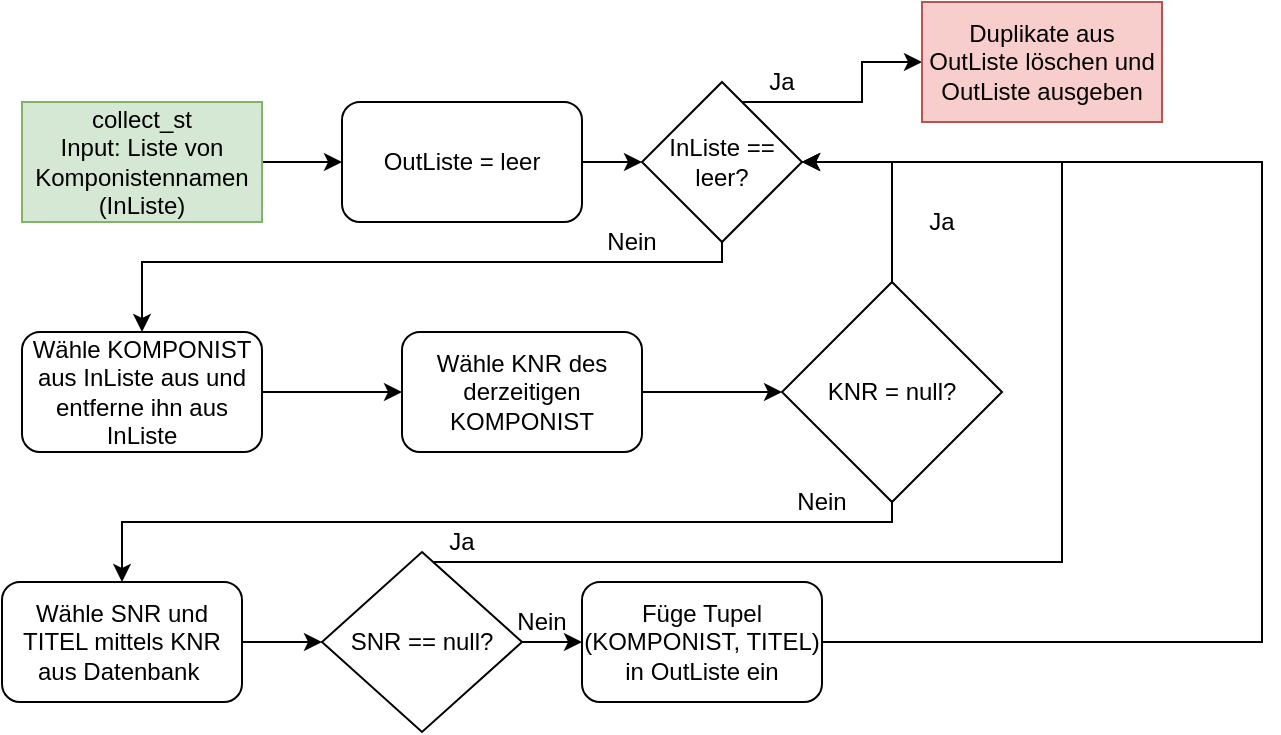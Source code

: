 <mxfile version="12.9.3" type="device"><diagram id="GMXV4zYRh0G-gZDLU1M5" name="Page-1"><mxGraphModel dx="1185" dy="685" grid="1" gridSize="10" guides="1" tooltips="1" connect="1" arrows="1" fold="1" page="1" pageScale="1" pageWidth="850" pageHeight="1100" math="0" shadow="0"><root><mxCell id="0"/><mxCell id="1" parent="0"/><mxCell id="Aa73X8T1orVyGJ-viKTt-3" style="edgeStyle=orthogonalEdgeStyle;rounded=0;orthogonalLoop=1;jettySize=auto;html=1;" edge="1" parent="1" source="Aa73X8T1orVyGJ-viKTt-1" target="Aa73X8T1orVyGJ-viKTt-2"><mxGeometry relative="1" as="geometry"/></mxCell><mxCell id="Aa73X8T1orVyGJ-viKTt-1" value="collect_st&lt;br&gt;Input: Liste von Komponistennamen (InListe)" style="rounded=0;whiteSpace=wrap;html=1;fillColor=#d5e8d4;strokeColor=#82b366;" vertex="1" parent="1"><mxGeometry x="100" y="60" width="120" height="60" as="geometry"/></mxCell><mxCell id="Aa73X8T1orVyGJ-viKTt-5" style="edgeStyle=orthogonalEdgeStyle;rounded=0;orthogonalLoop=1;jettySize=auto;html=1;" edge="1" parent="1" source="Aa73X8T1orVyGJ-viKTt-2" target="Aa73X8T1orVyGJ-viKTt-4"><mxGeometry relative="1" as="geometry"/></mxCell><mxCell id="Aa73X8T1orVyGJ-viKTt-2" value="OutListe = leer" style="rounded=1;whiteSpace=wrap;html=1;" vertex="1" parent="1"><mxGeometry x="260" y="60" width="120" height="60" as="geometry"/></mxCell><mxCell id="Aa73X8T1orVyGJ-viKTt-8" style="edgeStyle=orthogonalEdgeStyle;rounded=0;orthogonalLoop=1;jettySize=auto;html=1;" edge="1" parent="1" source="Aa73X8T1orVyGJ-viKTt-4" target="Aa73X8T1orVyGJ-viKTt-7"><mxGeometry relative="1" as="geometry"><Array as="points"><mxPoint x="450" y="140"/><mxPoint x="160" y="140"/></Array></mxGeometry></mxCell><mxCell id="Aa73X8T1orVyGJ-viKTt-35" style="edgeStyle=orthogonalEdgeStyle;rounded=0;orthogonalLoop=1;jettySize=auto;html=1;entryX=0;entryY=0.5;entryDx=0;entryDy=0;" edge="1" parent="1" source="Aa73X8T1orVyGJ-viKTt-4" target="Aa73X8T1orVyGJ-viKTt-34"><mxGeometry relative="1" as="geometry"><Array as="points"><mxPoint x="520" y="60"/><mxPoint x="520" y="40"/></Array></mxGeometry></mxCell><mxCell id="Aa73X8T1orVyGJ-viKTt-4" value="InListe == leer?" style="rhombus;whiteSpace=wrap;html=1;" vertex="1" parent="1"><mxGeometry x="410" y="50" width="80" height="80" as="geometry"/></mxCell><mxCell id="Aa73X8T1orVyGJ-viKTt-12" style="edgeStyle=orthogonalEdgeStyle;rounded=0;orthogonalLoop=1;jettySize=auto;html=1;entryX=0;entryY=0.5;entryDx=0;entryDy=0;" edge="1" parent="1" source="Aa73X8T1orVyGJ-viKTt-7" target="Aa73X8T1orVyGJ-viKTt-14"><mxGeometry relative="1" as="geometry"><mxPoint x="290" y="190" as="targetPoint"/><Array as="points"/></mxGeometry></mxCell><mxCell id="Aa73X8T1orVyGJ-viKTt-7" value="Wähle KOMPONIST aus InListe aus und entferne ihn aus InListe" style="rounded=1;whiteSpace=wrap;html=1;" vertex="1" parent="1"><mxGeometry x="100" y="175" width="120" height="60" as="geometry"/></mxCell><mxCell id="Aa73X8T1orVyGJ-viKTt-16" style="edgeStyle=orthogonalEdgeStyle;rounded=0;orthogonalLoop=1;jettySize=auto;html=1;entryX=1;entryY=0.5;entryDx=0;entryDy=0;" edge="1" parent="1" source="Aa73X8T1orVyGJ-viKTt-13" target="Aa73X8T1orVyGJ-viKTt-4"><mxGeometry relative="1" as="geometry"/></mxCell><mxCell id="Aa73X8T1orVyGJ-viKTt-20" style="edgeStyle=orthogonalEdgeStyle;rounded=0;orthogonalLoop=1;jettySize=auto;html=1;" edge="1" parent="1" source="Aa73X8T1orVyGJ-viKTt-13" target="Aa73X8T1orVyGJ-viKTt-19"><mxGeometry relative="1" as="geometry"><Array as="points"><mxPoint x="535" y="270"/><mxPoint x="150" y="270"/></Array></mxGeometry></mxCell><mxCell id="Aa73X8T1orVyGJ-viKTt-13" value="KNR = null?" style="rhombus;whiteSpace=wrap;html=1;" vertex="1" parent="1"><mxGeometry x="480" y="150" width="110" height="110" as="geometry"/></mxCell><mxCell id="Aa73X8T1orVyGJ-viKTt-15" style="edgeStyle=orthogonalEdgeStyle;rounded=0;orthogonalLoop=1;jettySize=auto;html=1;entryX=0;entryY=0.5;entryDx=0;entryDy=0;" edge="1" parent="1" source="Aa73X8T1orVyGJ-viKTt-14" target="Aa73X8T1orVyGJ-viKTt-13"><mxGeometry relative="1" as="geometry"/></mxCell><mxCell id="Aa73X8T1orVyGJ-viKTt-14" value="Wähle KNR des derzeitigen KOMPONIST" style="rounded=1;whiteSpace=wrap;html=1;" vertex="1" parent="1"><mxGeometry x="290" y="175" width="120" height="60" as="geometry"/></mxCell><mxCell id="Aa73X8T1orVyGJ-viKTt-22" style="edgeStyle=orthogonalEdgeStyle;rounded=0;orthogonalLoop=1;jettySize=auto;html=1;" edge="1" parent="1" source="Aa73X8T1orVyGJ-viKTt-19" target="Aa73X8T1orVyGJ-viKTt-21"><mxGeometry relative="1" as="geometry"/></mxCell><mxCell id="Aa73X8T1orVyGJ-viKTt-19" value="Wähle SNR und TITEL mittels KNR aus Datenbank&amp;nbsp;" style="rounded=1;whiteSpace=wrap;html=1;" vertex="1" parent="1"><mxGeometry x="90" y="300" width="120" height="60" as="geometry"/></mxCell><mxCell id="Aa73X8T1orVyGJ-viKTt-24" style="edgeStyle=orthogonalEdgeStyle;rounded=0;orthogonalLoop=1;jettySize=auto;html=1;" edge="1" parent="1" source="Aa73X8T1orVyGJ-viKTt-21" target="Aa73X8T1orVyGJ-viKTt-23"><mxGeometry relative="1" as="geometry"/></mxCell><mxCell id="Aa73X8T1orVyGJ-viKTt-27" style="edgeStyle=orthogonalEdgeStyle;rounded=0;orthogonalLoop=1;jettySize=auto;html=1;entryX=1;entryY=0.5;entryDx=0;entryDy=0;" edge="1" parent="1" source="Aa73X8T1orVyGJ-viKTt-21" target="Aa73X8T1orVyGJ-viKTt-4"><mxGeometry relative="1" as="geometry"><Array as="points"><mxPoint x="620" y="290"/><mxPoint x="620" y="90"/></Array></mxGeometry></mxCell><mxCell id="Aa73X8T1orVyGJ-viKTt-21" value="SNR == null?" style="rhombus;whiteSpace=wrap;html=1;" vertex="1" parent="1"><mxGeometry x="250" y="285" width="100" height="90" as="geometry"/></mxCell><mxCell id="Aa73X8T1orVyGJ-viKTt-25" style="edgeStyle=orthogonalEdgeStyle;rounded=0;orthogonalLoop=1;jettySize=auto;html=1;entryX=1;entryY=0.5;entryDx=0;entryDy=0;" edge="1" parent="1" source="Aa73X8T1orVyGJ-viKTt-23" target="Aa73X8T1orVyGJ-viKTt-4"><mxGeometry relative="1" as="geometry"><Array as="points"><mxPoint x="720" y="330"/><mxPoint x="720" y="90"/></Array></mxGeometry></mxCell><mxCell id="Aa73X8T1orVyGJ-viKTt-23" value="Füge Tupel (KOMPONIST, TITEL) in OutListe ein" style="rounded=1;whiteSpace=wrap;html=1;" vertex="1" parent="1"><mxGeometry x="380" y="300" width="120" height="60" as="geometry"/></mxCell><mxCell id="Aa73X8T1orVyGJ-viKTt-28" value="Ja" style="text;html=1;strokeColor=none;fillColor=none;align=center;verticalAlign=middle;whiteSpace=wrap;rounded=0;" vertex="1" parent="1"><mxGeometry x="300" y="270" width="40" height="20" as="geometry"/></mxCell><mxCell id="Aa73X8T1orVyGJ-viKTt-30" value="Nein" style="text;html=1;strokeColor=none;fillColor=none;align=center;verticalAlign=middle;whiteSpace=wrap;rounded=0;" vertex="1" parent="1"><mxGeometry x="340" y="310" width="40" height="20" as="geometry"/></mxCell><mxCell id="Aa73X8T1orVyGJ-viKTt-31" value="Nein" style="text;html=1;strokeColor=none;fillColor=none;align=center;verticalAlign=middle;whiteSpace=wrap;rounded=0;" vertex="1" parent="1"><mxGeometry x="480" y="250" width="40" height="20" as="geometry"/></mxCell><mxCell id="Aa73X8T1orVyGJ-viKTt-32" value="Ja" style="text;html=1;strokeColor=none;fillColor=none;align=center;verticalAlign=middle;whiteSpace=wrap;rounded=0;" vertex="1" parent="1"><mxGeometry x="540" y="110" width="40" height="20" as="geometry"/></mxCell><mxCell id="Aa73X8T1orVyGJ-viKTt-33" value="Nein" style="text;html=1;strokeColor=none;fillColor=none;align=center;verticalAlign=middle;whiteSpace=wrap;rounded=0;" vertex="1" parent="1"><mxGeometry x="385" y="120" width="40" height="20" as="geometry"/></mxCell><mxCell id="Aa73X8T1orVyGJ-viKTt-34" value="Duplikate aus OutListe löschen und OutListe ausgeben" style="rounded=0;whiteSpace=wrap;html=1;fillColor=#f8cecc;strokeColor=#b85450;" vertex="1" parent="1"><mxGeometry x="550" y="10" width="120" height="60" as="geometry"/></mxCell><mxCell id="Aa73X8T1orVyGJ-viKTt-36" value="Ja" style="text;html=1;strokeColor=none;fillColor=none;align=center;verticalAlign=middle;whiteSpace=wrap;rounded=0;" vertex="1" parent="1"><mxGeometry x="460" y="40" width="40" height="20" as="geometry"/></mxCell></root></mxGraphModel></diagram></mxfile>